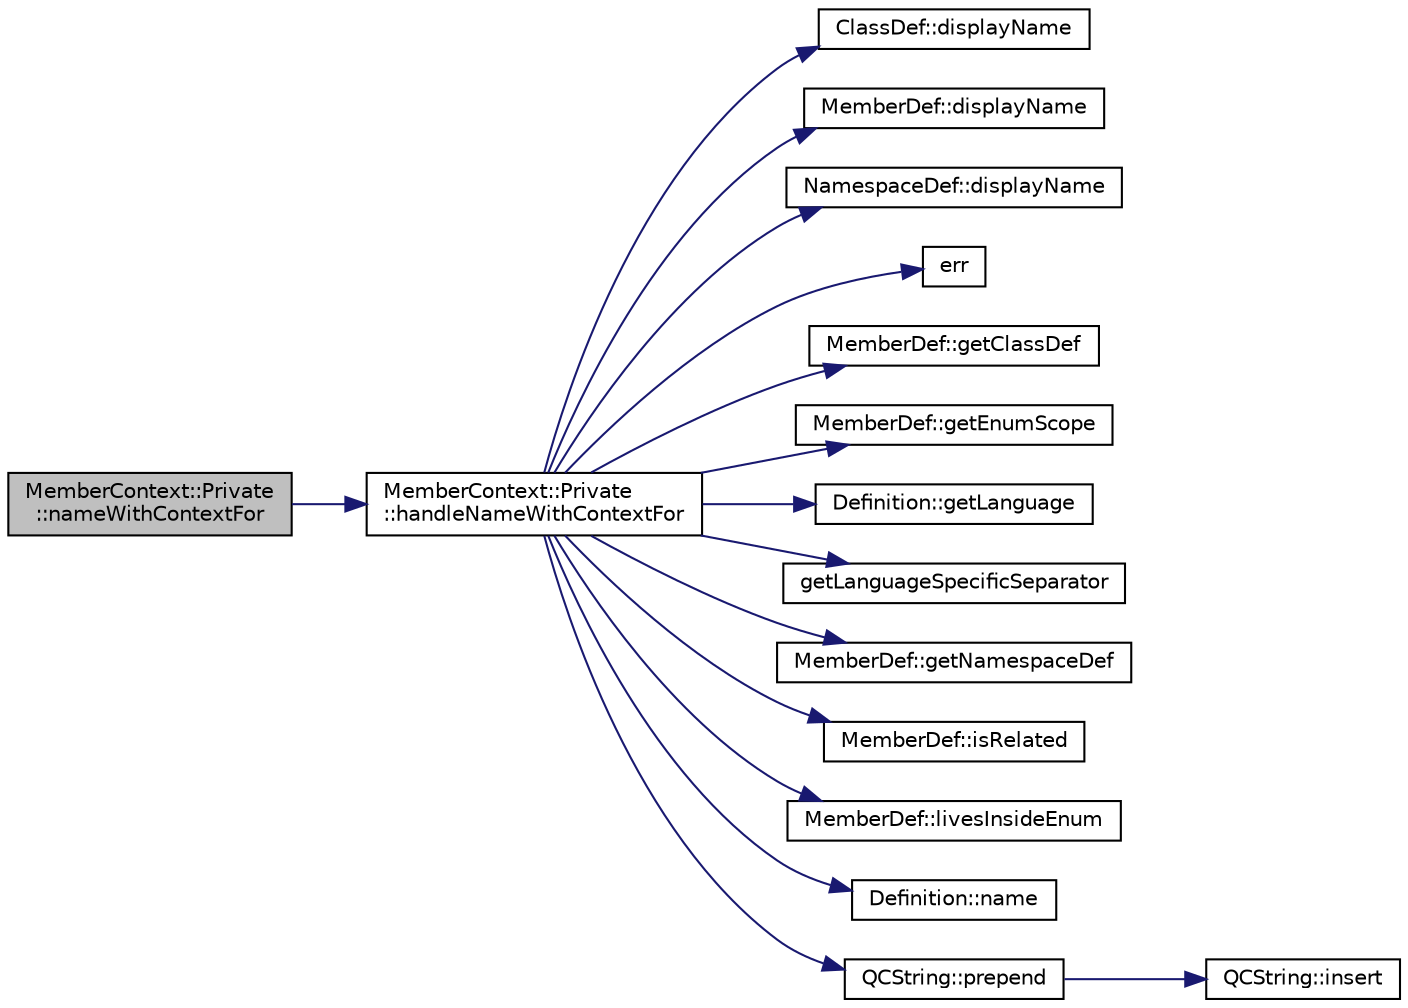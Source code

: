 digraph "MemberContext::Private::nameWithContextFor"
{
 // LATEX_PDF_SIZE
  edge [fontname="Helvetica",fontsize="10",labelfontname="Helvetica",labelfontsize="10"];
  node [fontname="Helvetica",fontsize="10",shape=record];
  rankdir="LR";
  Node1 [label="MemberContext::Private\l::nameWithContextFor",height=0.2,width=0.4,color="black", fillcolor="grey75", style="filled", fontcolor="black",tooltip=" "];
  Node1 -> Node2 [color="midnightblue",fontsize="10",style="solid"];
  Node2 [label="MemberContext::Private\l::handleNameWithContextFor",height=0.2,width=0.4,color="black", fillcolor="white", style="filled",URL="$classMemberContext_1_1Private.html#a44e8432884a97e4560e5c898c0397342",tooltip=" "];
  Node2 -> Node3 [color="midnightblue",fontsize="10",style="solid"];
  Node3 [label="ClassDef::displayName",height=0.2,width=0.4,color="black", fillcolor="white", style="filled",URL="$classClassDef.html#af634536e75a73d841ccd9f5dae55d4c2",tooltip=" "];
  Node2 -> Node4 [color="midnightblue",fontsize="10",style="solid"];
  Node4 [label="MemberDef::displayName",height=0.2,width=0.4,color="black", fillcolor="white", style="filled",URL="$classMemberDef.html#ad9b9012204a9b0143ba6e07566b7e697",tooltip=" "];
  Node2 -> Node5 [color="midnightblue",fontsize="10",style="solid"];
  Node5 [label="NamespaceDef::displayName",height=0.2,width=0.4,color="black", fillcolor="white", style="filled",URL="$classNamespaceDef.html#a6ac0f0a41addcfb9824036f1d06699a3",tooltip=" "];
  Node2 -> Node6 [color="midnightblue",fontsize="10",style="solid"];
  Node6 [label="err",height=0.2,width=0.4,color="black", fillcolor="white", style="filled",URL="$message_8cpp.html#aede5746344fdce99647541101eaa7f06",tooltip=" "];
  Node2 -> Node7 [color="midnightblue",fontsize="10",style="solid"];
  Node7 [label="MemberDef::getClassDef",height=0.2,width=0.4,color="black", fillcolor="white", style="filled",URL="$classMemberDef.html#a33ff70edee6691aacaeecf40a1146995",tooltip=" "];
  Node2 -> Node8 [color="midnightblue",fontsize="10",style="solid"];
  Node8 [label="MemberDef::getEnumScope",height=0.2,width=0.4,color="black", fillcolor="white", style="filled",URL="$classMemberDef.html#af99e46c3a8716075dfcb6debf428e44f",tooltip=" "];
  Node2 -> Node9 [color="midnightblue",fontsize="10",style="solid"];
  Node9 [label="Definition::getLanguage",height=0.2,width=0.4,color="black", fillcolor="white", style="filled",URL="$classDefinition.html#a0dda9f50f2f9754e6341a10373eafec7",tooltip=" "];
  Node2 -> Node10 [color="midnightblue",fontsize="10",style="solid"];
  Node10 [label="getLanguageSpecificSeparator",height=0.2,width=0.4,color="black", fillcolor="white", style="filled",URL="$util_8cpp.html#aab590e3dd52a9375bb3afe31dc6f8609",tooltip=" "];
  Node2 -> Node11 [color="midnightblue",fontsize="10",style="solid"];
  Node11 [label="MemberDef::getNamespaceDef",height=0.2,width=0.4,color="black", fillcolor="white", style="filled",URL="$classMemberDef.html#a900cace4959b6cad9e6aa58e8283195f",tooltip=" "];
  Node2 -> Node12 [color="midnightblue",fontsize="10",style="solid"];
  Node12 [label="MemberDef::isRelated",height=0.2,width=0.4,color="black", fillcolor="white", style="filled",URL="$classMemberDef.html#a273e3f09760e57d718ee9d3c66f73eaa",tooltip=" "];
  Node2 -> Node13 [color="midnightblue",fontsize="10",style="solid"];
  Node13 [label="MemberDef::livesInsideEnum",height=0.2,width=0.4,color="black", fillcolor="white", style="filled",URL="$classMemberDef.html#a746d9cacb5bd7eed7e99697ad6c8314b",tooltip=" "];
  Node2 -> Node14 [color="midnightblue",fontsize="10",style="solid"];
  Node14 [label="Definition::name",height=0.2,width=0.4,color="black", fillcolor="white", style="filled",URL="$classDefinition.html#a9374fedd7f64fea7e0e164302d1a9e61",tooltip=" "];
  Node2 -> Node15 [color="midnightblue",fontsize="10",style="solid"];
  Node15 [label="QCString::prepend",height=0.2,width=0.4,color="black", fillcolor="white", style="filled",URL="$classQCString.html#a0a6a8fe99e596b149ee15138fa8dcf0c",tooltip=" "];
  Node15 -> Node16 [color="midnightblue",fontsize="10",style="solid"];
  Node16 [label="QCString::insert",height=0.2,width=0.4,color="black", fillcolor="white", style="filled",URL="$classQCString.html#ae4e7678c93bacb8b7806597a8520ca54",tooltip=" "];
}

